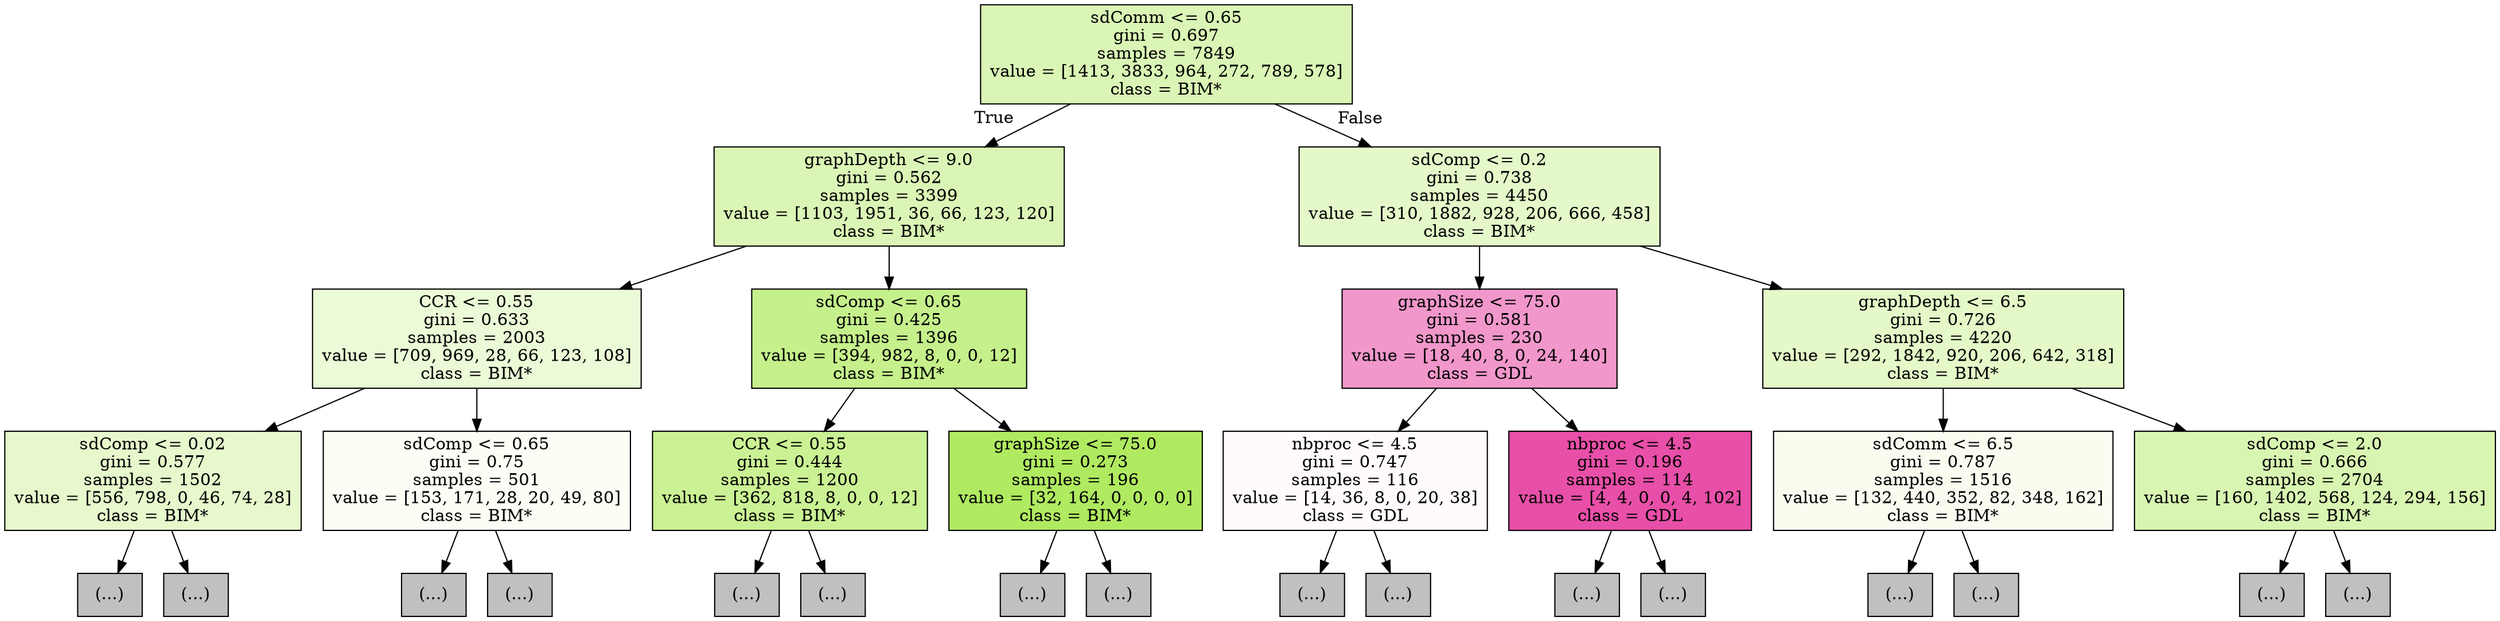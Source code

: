 digraph Tree {
node [shape=box, style="filled", color="black"] ;
0 [label="sdComm <= 0.65\ngini = 0.697\nsamples = 7849\nvalue = [1413, 3833, 964, 272, 789, 578]\nclass = BIM*", fillcolor="#daf5b5"] ;
1 [label="graphDepth <= 9.0\ngini = 0.562\nsamples = 3399\nvalue = [1103, 1951, 36, 66, 123, 120]\nclass = BIM*", fillcolor="#dbf5b6"] ;
0 -> 1 [labeldistance=2.5, labelangle=45, headlabel="True"] ;
2 [label="CCR <= 0.55\ngini = 0.633\nsamples = 2003\nvalue = [709, 969, 28, 66, 123, 108]\nclass = BIM*", fillcolor="#ebfad7"] ;
1 -> 2 ;
3 [label="sdComp <= 0.02\ngini = 0.577\nsamples = 1502\nvalue = [556, 798, 0, 46, 74, 28]\nclass = BIM*", fillcolor="#e6f8cc"] ;
2 -> 3 ;
4 [label="(...)", fillcolor="#C0C0C0"] ;
3 -> 4 ;
39 [label="(...)", fillcolor="#C0C0C0"] ;
3 -> 39 ;
120 [label="sdComp <= 0.65\ngini = 0.75\nsamples = 501\nvalue = [153, 171, 28, 20, 49, 80]\nclass = BIM*", fillcolor="#fafef5"] ;
2 -> 120 ;
121 [label="(...)", fillcolor="#C0C0C0"] ;
120 -> 121 ;
154 [label="(...)", fillcolor="#C0C0C0"] ;
120 -> 154 ;
183 [label="sdComp <= 0.65\ngini = 0.425\nsamples = 1396\nvalue = [394, 982, 8, 0, 0, 12]\nclass = BIM*", fillcolor="#c5f08b"] ;
1 -> 183 ;
184 [label="CCR <= 0.55\ngini = 0.444\nsamples = 1200\nvalue = [362, 818, 8, 0, 0, 12]\nclass = BIM*", fillcolor="#caf193"] ;
183 -> 184 ;
185 [label="(...)", fillcolor="#C0C0C0"] ;
184 -> 185 ;
302 [label="(...)", fillcolor="#C0C0C0"] ;
184 -> 302 ;
329 [label="graphSize <= 75.0\ngini = 0.273\nsamples = 196\nvalue = [32, 164, 0, 0, 0, 0]\nclass = BIM*", fillcolor="#b0ea60"] ;
183 -> 329 ;
330 [label="(...)", fillcolor="#C0C0C0"] ;
329 -> 330 ;
343 [label="(...)", fillcolor="#C0C0C0"] ;
329 -> 343 ;
358 [label="sdComp <= 0.2\ngini = 0.738\nsamples = 4450\nvalue = [310, 1882, 928, 206, 666, 458]\nclass = BIM*", fillcolor="#e4f8c9"] ;
0 -> 358 [labeldistance=2.5, labelangle=-45, headlabel="False"] ;
359 [label="graphSize <= 75.0\ngini = 0.581\nsamples = 230\nvalue = [18, 40, 8, 0, 24, 140]\nclass = GDL", fillcolor="#f197cb"] ;
358 -> 359 ;
360 [label="nbproc <= 4.5\ngini = 0.747\nsamples = 116\nvalue = [14, 36, 8, 0, 20, 38]\nclass = GDL", fillcolor="#fefafd"] ;
359 -> 360 ;
361 [label="(...)", fillcolor="#C0C0C0"] ;
360 -> 361 ;
372 [label="(...)", fillcolor="#C0C0C0"] ;
360 -> 372 ;
383 [label="nbproc <= 4.5\ngini = 0.196\nsamples = 114\nvalue = [4, 4, 0, 0, 4, 102]\nclass = GDL", fillcolor="#e84fa8"] ;
359 -> 383 ;
384 [label="(...)", fillcolor="#C0C0C0"] ;
383 -> 384 ;
387 [label="(...)", fillcolor="#C0C0C0"] ;
383 -> 387 ;
390 [label="graphDepth <= 6.5\ngini = 0.726\nsamples = 4220\nvalue = [292, 1842, 920, 206, 642, 318]\nclass = BIM*", fillcolor="#e4f8c8"] ;
358 -> 390 ;
391 [label="sdComm <= 6.5\ngini = 0.787\nsamples = 1516\nvalue = [132, 440, 352, 82, 348, 162]\nclass = BIM*", fillcolor="#f8fdf0"] ;
390 -> 391 ;
392 [label="(...)", fillcolor="#C0C0C0"] ;
391 -> 392 ;
481 [label="(...)", fillcolor="#C0C0C0"] ;
391 -> 481 ;
516 [label="sdComp <= 2.0\ngini = 0.666\nsamples = 2704\nvalue = [160, 1402, 568, 124, 294, 156]\nclass = BIM*", fillcolor="#d9f5b2"] ;
390 -> 516 ;
517 [label="(...)", fillcolor="#C0C0C0"] ;
516 -> 517 ;
602 [label="(...)", fillcolor="#C0C0C0"] ;
516 -> 602 ;
}